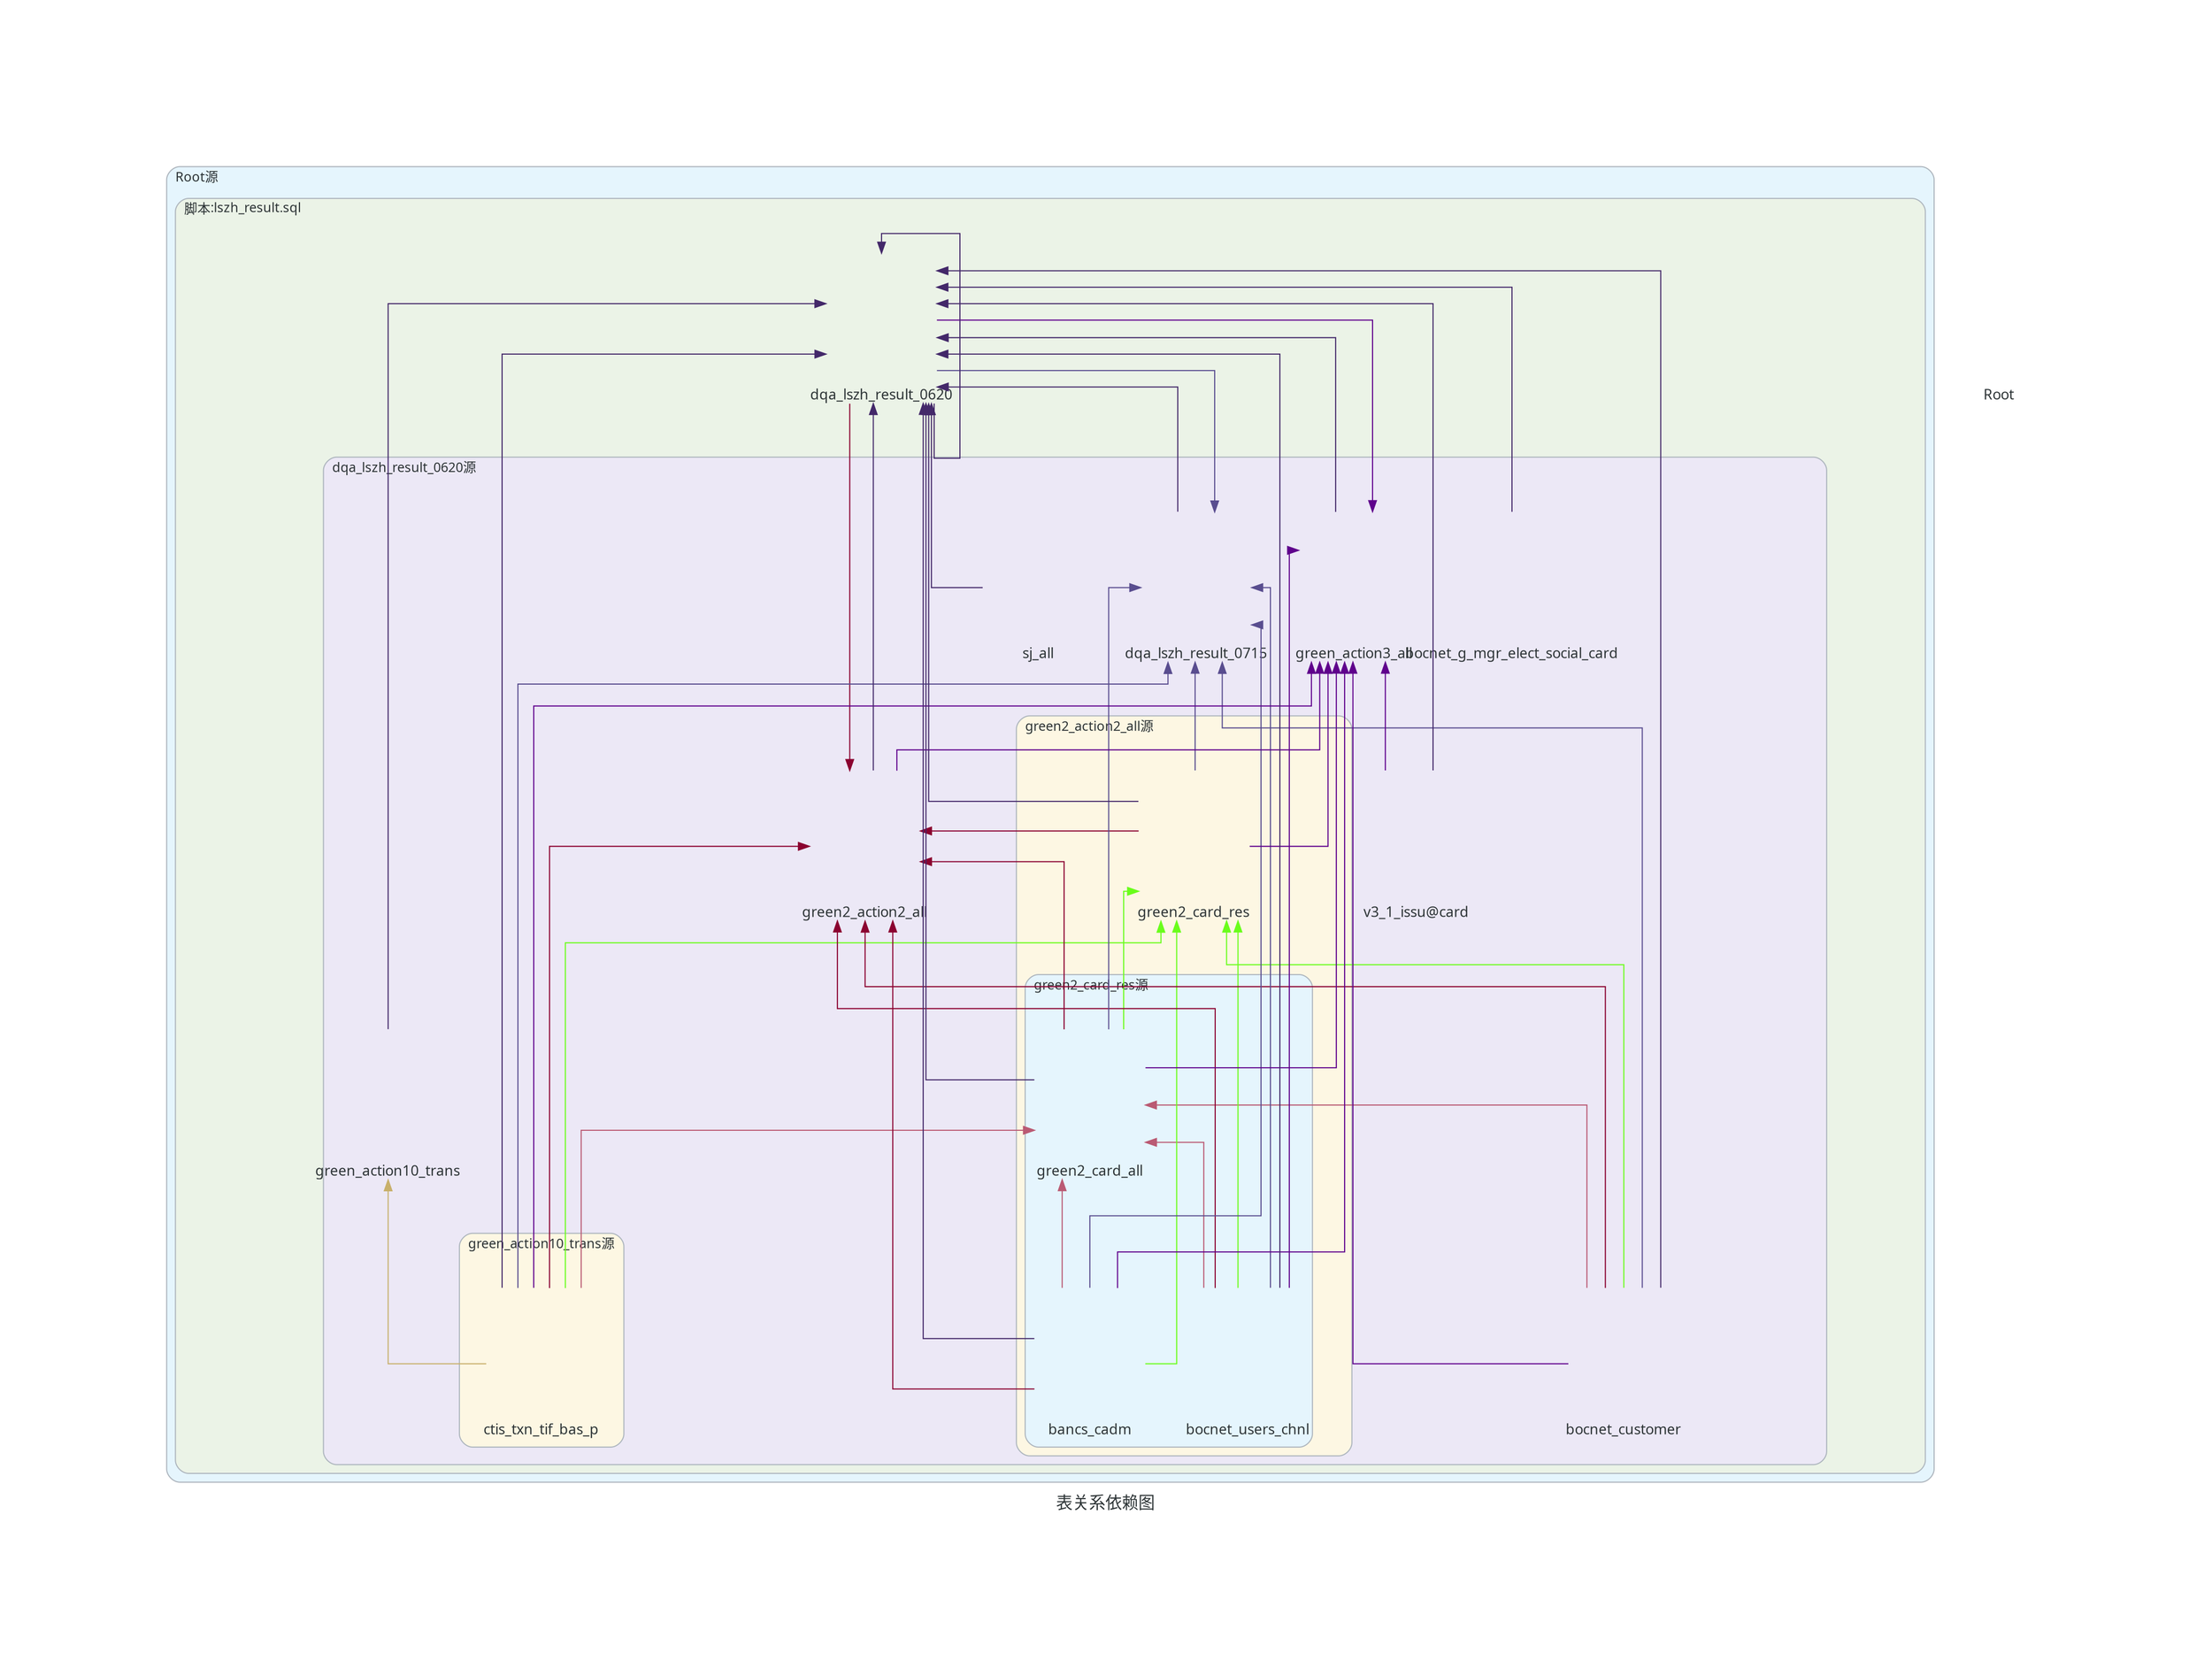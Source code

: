 digraph 表关系依赖图 {
	graph [bb="0,0,1727.5,1136",
		fontcolor="#2D3436",
		fontname="Sans-Serif",
		fontsize=15,
		label=表关系依赖图,
		lheight=0.24,
		lp="863.75,12.5",
		lwidth=1.26,
		nodesep=0.60,
		pad=2.0,
		rankdir=TB,
		ranksep=0.75,
		splines=ortho
	];
	node [fixedsize=true,
		fontcolor="#2D3436",
		fontname="Sans-Serif",
		fontsize=13,
		height=1.4,
		imagescale=true,
		label="\N",
		labelloc=b,
		shape=box,
		style=rounded,
		width=1.4
	];
	edge [color="#7B8894"];
	subgraph cluster_Root源 {
		graph [bb="109.5,33,1719.5,1128",
			bgcolor="#E5F5FD",
			fontname="Sans-Serif",
			fontsize=12,
			label=Root源,
			labeljust=l,
			lheight=0.18,
			lp="137.5,1117.5",
			lwidth=0.56,
			pencolor="#AEB6BE",
			rankdir=LR,
			shape=box,
			style=rounded
		];
		subgraph "cluster_脚本:lszh_result.sql" {
			graph [bb="117.5,41,1711.5,1099",
				bgcolor="#EBF3E7",
				fontname="Sans-Serif",
				fontsize=12,
				label="脚本:lszh_result.sql",
				labeljust=l,
				lheight=0.18,
				lp="179,1088.5",
				lwidth=1.49,
				pencolor="#AEB6BE",
				rankdir=LR,
				shape=box,
				style=rounded
			];
			subgraph cluster_dqa_lszh_result_0620源 {
				graph [bb="278.5,49,1621.5,884",
					bgcolor="#ECE8F6",
					fontname="Sans-Serif",
					fontsize=12,
					label=dqa_lszh_result_0620源,
					labeljust=l,
					lheight=0.18,
					lp="352.5,873.5",
					lwidth=1.83,
					pencolor="#AEB6BE",
					rankdir=LR,
					shape=box,
					style=rounded
				];
				subgraph cluster_green_action10_trans源 {
					graph [bb="447.5,65,597.5,239",
						bgcolor="#FDF7E3",
						fontname="Sans-Serif",
						fontsize=12,
						label=green_action10_trans源,
						labeljust=l,
						lheight=0.18,
						lp="522.5,228.5",
						lwidth=1.86,
						pencolor="#AEB6BE",
						rankdir=LR,
						shape=box,
						style=rounded
					];
					"4ec47d7356f34e8ab0c3c1805dfa0bda"	[height=1.9028,
						image="/home/sura/.local/lib/python3.10/site-packages/resources/programming/flowchart/database.png",
						label=ctis_txn_tif_bas_p,
						pos="522.5,141.5",
						shape=none,
						width=1.4028];
				}
				subgraph cluster_green2_action2_all源 {
					graph [bb="730.5,57,1036.5,669",
						bgcolor="#FDF7E3",
						fontname="Sans-Serif",
						fontsize=12,
						label=green2_action2_all源,
						labeljust=l,
						lheight=0.18,
						lp="797.5,658.5",
						lwidth=1.64,
						pencolor="#AEB6BE",
						rankdir=LR,
						shape=box,
						style=rounded
					];
					subgraph cluster_green2_card_res源 {
						graph [bb="738.5,65,1000.5,454",
							bgcolor="#E5F5FD",
							fontname="Sans-Serif",
							fontsize=12,
							label=green2_card_res源,
							labeljust=l,
							lheight=0.18,
							lp="799,443.5",
							lwidth=1.46,
							pencolor="#AEB6BE",
							rankdir=LR,
							shape=box,
							style=rounded
						];
						subgraph cluster_green2_card_all源 {
							graph [bgcolor="#EBF3E7",
								fontname="Sans-Serif",
								fontsize=12,
								label=green2_card_all源,
								labeljust=l,
								pencolor="#AEB6BE",
								rankdir=LR,
								shape=box,
								style=rounded
							];
						}
						"4d579fa1c75d4d0980ffe3493a7cabd0"	[height=1.9028,
							image="/home/sura/.local/lib/python3.10/site-packages/resources/programming/flowchart/database.png",
							label=bocnet_users_chnl,
							pos="797.5,141.5",
							shape=none,
							width=1.4028];
						"00715418df1e47309a62348bf23fbb83"	[height=1.9028,
							image="/home/sura/.local/lib/python3.10/site-packages/resources/programming/flowchart/database.png",
							label=bancs_cadm,
							pos="941.5,141.5",
							shape=none,
							width=1.4028];
						"392a32c35f564b1b902d14de268ed9ce"	[height=1.9028,
							image="/home/sura/.local/lib/python3.10/site-packages/resources/programming/flowchart/database.png",
							label=green2_card_all,
							pos="797.5,356.5",
							shape=none,
							width=1.4028];
						"392a32c35f564b1b902d14de268ed9ce" -> "4d579fa1c75d4d0980ffe3493a7cabd0"	[color="#BA5A73",
							dir=back,
							fontcolor="#2D3436",
							fontname="Sans-Serif",
							fontsize=13,
							label=" ",
							lp="799.5,254",
							pos="s,772.25,288.18 772.25,276.66 772.25,276.66 772.25,209.65 772.25,209.65"];
						"392a32c35f564b1b902d14de268ed9ce" -> "00715418df1e47309a62348bf23fbb83"	[color="#BA5A73",
							dir=back,
							fontcolor="#2D3436",
							fontname="Sans-Serif",
							fontsize=13,
							label=" ",
							lp="889.5,254",
							pos="s,847.74,305 859.25,305 859.25,305 909.8,305 909.8,305 909.8,305 909.8,254.69 909.8,209.89"];
					}
					e075fa9648e14124ab84925d7610116e	[height=1.9028,
						image="/home/sura/.local/lib/python3.10/site-packages/resources/programming/flowchart/database.png",
						label=green2_card_res,
						pos="934.5,571.5",
						shape=none,
						width=1.4028];
					e075fa9648e14124ab84925d7610116e -> "4d579fa1c75d4d0980ffe3493a7cabd0"	[color="#6AFD1B",
						dir=back,
						fontcolor="#2D3436",
						fontname="Sans-Serif",
						fontsize=13,
						label=" ",
						lp="936.5,356.5",
						pos="s,888.67,503.12 888.67,491.6 888.67,491.6 888.67,118 888.67,118 888.67,118 868.97,118 847.88,118"];
					e075fa9648e14124ab84925d7610116e -> "00715418df1e47309a62348bf23fbb83"	[color="#6AFD1B",
						dir=back,
						fontcolor="#2D3436",
						fontname="Sans-Serif",
						fontsize=13,
						label=" ",
						lp="1026.5,356.5",
						pos="s,947.4,503.37 947.4,491.85 947.4,491.85 947.4,209.67 947.4,209.67"];
					e075fa9648e14124ab84925d7610116e -> "392a32c35f564b1b902d14de268ed9ce"	[color="#6AFD1B",
						dir=back,
						fontcolor="#2D3436",
						fontname="Sans-Serif",
						fontsize=13,
						label=" ",
						lp="907.5,469",
						pos="s,886.33,503.14 886.33,491.63 886.33,491.63 886.33,390 886.33,390 886.33,390 867.94,390 847.89,390"];
				}
				subgraph cluster_dqa_lszh_result_0715源 {
					graph [bgcolor="#FDF7E3",
						fontname="Sans-Serif",
						fontsize=12,
						label=dqa_lszh_result_0715源,
						labeljust=l,
						pencolor="#AEB6BE",
						rankdir=LR,
						shape=box,
						style=rounded
					];
				}
				subgraph cluster_green_action3_all源 {
					graph [bgcolor="#FDF7E3",
						fontname="Sans-Serif",
						fontsize=12,
						label=green_action3_all源,
						labeljust=l,
						pencolor="#AEB6BE",
						rankdir=LR,
						shape=box,
						style=rounded
					];
				}
				cb65741cb3b24c7fa391b4ed060f8883	[height=1.9028,
					image="/home/sura/.local/lib/python3.10/site-packages/resources/programming/flowchart/database.png",
					label=green_action10_trans,
					pos="337.5,356.5",
					shape=none,
					width=1.4028];
				cb65741cb3b24c7fa391b4ed060f8883 -> "4ec47d7356f34e8ab0c3c1805dfa0bda"	[color="#C8B06B",
					dir=back,
					fontcolor="#2D3436",
					fontname="Sans-Serif",
					fontsize=13,
					label=" ",
					lp="381.5,254",
					pos="s,387.9,315 399.41,315 399.41,315 507,315 507,315 507,315 507,258.18 507,209.57"];
				"2ee5e9ff2a7d4335b6482727f80fa1db"	[height=1.9028,
					image="/home/sura/.local/lib/python3.10/site-packages/resources/programming/flowchart/database.png",
					label=bocnet_customer,
					pos="1322.5,141.5",
					shape=none,
					width=1.4028];
				"4967403c23c14bb68754f11c13985681"	[height=1.9028,
					image="/home/sura/.local/lib/python3.10/site-packages/resources/programming/flowchart/database.png",
					label="v3_1_issu@card",
					pos="491.5,571.5",
					shape=none,
					width=1.4028];
				"2297deadeceb4e408670afc6da85422e"	[height=1.9028,
					image="/home/sura/.local/lib/python3.10/site-packages/resources/programming/flowchart/database.png",
					label=green2_action2_all,
					pos="1121.5,571.5",
					shape=none,
					width=1.4028];
				"2297deadeceb4e408670afc6da85422e" -> "4ec47d7356f34e8ab0c3c1805dfa0bda"	[color="#8B0230",
					dir=back,
					fontcolor="#2D3436",
					fontname="Sans-Serif",
					fontsize=13,
					label=" ",
					lp="701.5,356.5",
					pos="s,1091.2,503.15 1091.2,491.64 1091.2,491.64 1091.2,451 1091.2,451 1091.2,451 564.14,451 564.14,451 564.14,451 564.14,300.95 564.14,\
209.8"];
				"2297deadeceb4e408670afc6da85422e" -> "2ee5e9ff2a7d4335b6482727f80fa1db"	[color="#8B0230",
					dir=back,
					fontcolor="#2D3436",
					fontname="Sans-Serif",
					fontsize=13,
					label=" ",
					lp="1386.5,356.5",
					pos="s,1171.9,571 1183.4,571 1183.4,571 1278,571 1278,571 1278,571 1278,330.66 1278,209.56"];
				"2297deadeceb4e408670afc6da85422e" -> e075fa9648e14124ab84925d7610116e	[color="#8B0230",
					dir=back,
					fontcolor="#2D3436",
					fontname="Sans-Serif",
					fontsize=13,
					label=" ",
					lp="101.5,33",
					pos="s,1071.4,548 1059.9,548 1059.9,548 984.75,548 984.75,548"];
				"2297deadeceb4e408670afc6da85422e" -> "4d579fa1c75d4d0980ffe3493a7cabd0"	[color="#8B0230",
					dir=back,
					fontcolor="#2D3436",
					fontname="Sans-Serif",
					fontsize=13,
					label=" ",
					lp="1206.5,356.5",
					pos="s,1131.6,503.2 1131.6,491.69 1131.6,491.69 1131.6,236 1131.6,236 1131.6,236 822.75,236 822.75,236 822.75,236 822.75,224.71 822.75,\
209.93"];
				"2297deadeceb4e408670afc6da85422e" -> "00715418df1e47309a62348bf23fbb83"	[color="#8B0230",
					dir=back,
					fontcolor="#2D3436",
					fontname="Sans-Serif",
					fontsize=13,
					label=" ",
					lp="1296.5,356.5",
					pos="s,1151.8,503.46 1151.8,491.95 1151.8,491.95 1151.8,107 1151.8,107 1151.8,107 1054.1,107 991.87,107"];
				"2297deadeceb4e408670afc6da85422e" -> "392a32c35f564b1b902d14de268ed9ce"	[color="#8B0230",
					dir=back,
					fontcolor="#2D3436",
					fontname="Sans-Serif",
					fontsize=13,
					label=" ",
					lp="1091.5,469",
					pos="s,1111.4,503.31 1111.4,491.8 1111.4,491.8 1111.4,339 1111.4,339 1111.4,339 936.67,339 847.93,339"];
				e075fa9648e14124ab84925d7610116e -> "4ec47d7356f34e8ab0c3c1805dfa0bda"	[color="#6AFD1B",
					dir=back,
					fontcolor="#2D3436",
					fontname="Sans-Serif",
					fontsize=13,
					label=" ",
					lp="611.5,356.5",
					pos="s,884.34,537 872.83,537 872.83,537 559.71,537 559.71,537 559.71,537 559.71,323.14 559.71,209.94"];
				e075fa9648e14124ab84925d7610116e -> "2ee5e9ff2a7d4335b6482727f80fa1db"	[color="#6AFD1B",
					dir=back,
					fontcolor="#2D3436",
					fontname="Sans-Serif",
					fontsize=13,
					label=" ",
					lp="1116.5,356.5",
					pos="s,966.2,503.17 966.2,491.65 966.2,491.65 966.2,407 966.2,407 966.2,407 1276,407 1276,407 1276,407 1276,288.54 1276,209.87"];
				"392a32c35f564b1b902d14de268ed9ce" -> "4ec47d7356f34e8ab0c3c1805dfa0bda"	[color="#BA5A73",
					dir=back,
					fontcolor="#2D3436",
					fontname="Sans-Serif",
					fontsize=13,
					label=" ",
					lp="703.5,254",
					pos="s,747.26,342 735.75,342 735.75,342 568.57,342 568.57,342 568.57,342 568.57,268.02 568.57,209.94"];
				"392a32c35f564b1b902d14de268ed9ce" -> "2ee5e9ff2a7d4335b6482727f80fa1db"	[color="#BA5A73",
					dir=back,
					fontcolor="#2D3436",
					fontname="Sans-Serif",
					fontsize=13,
					label=" ",
					lp="1136.5,254",
					pos="s,847.59,322 859.11,322 859.11,322 1274,322 1274,322 1274,322 1274,261.06 1274,210"];
				d34c9189d62b420c86664b5f0ade679b	[height=1.9028,
					image="/home/sura/.local/lib/python3.10/site-packages/resources/programming/flowchart/database.png",
					label=bocnet_g_mgr_elect_social_card,
					pos="1231.5,786.5",
					shape=none,
					width=1.4028];
				"4af88c0a1a5c40348604a4f462327751"	[height=1.9028,
					image="/home/sura/.local/lib/python3.10/site-packages/resources/programming/flowchart/database.png",
					label=dqa_lszh_result_0715,
					pos="943.5,786.5",
					shape=none,
					width=1.4028];
				"4af88c0a1a5c40348604a4f462327751" -> "4ec47d7356f34e8ab0c3c1805dfa0bda"	[color="#594D8F",
					dir=back,
					fontcolor="#2D3436",
					fontname="Sans-Serif",
					fontsize=13,
					label=" ",
					lp="424.5,469",
					pos="s,916,718.29 916,706.78 916,706.78 916,702 916,702 916,702 550.86,702 550.86,702 550.86,702 550.86,359.47 550.86,209.95"];
				"4af88c0a1a5c40348604a4f462327751" -> "2ee5e9ff2a7d4335b6482727f80fa1db"	[color="#594D8F",
					dir=back,
					fontcolor="#2D3436",
					fontname="Sans-Serif",
					fontsize=13,
					label=" ",
					lp="1455.5,469",
					pos="s,962,718.08 962,706.56 962,706.56 962,686 962,686 962,686 1280,686 1280,686 1280,686 1280,356.15 1280,209.91"];
				"4af88c0a1a5c40348604a4f462327751" -> e075fa9648e14124ab84925d7610116e	[color="#594D8F",
					dir=back,
					fontcolor="#2D3436",
					fontname="Sans-Serif",
					fontsize=13,
					label=" ",
					lp="935.5,684",
					pos="s,939,718.18 939,706.66 939,706.66 939,639.65 939,639.65"];
				"4af88c0a1a5c40348604a4f462327751" -> "4d579fa1c75d4d0980ffe3493a7cabd0"	[color="#594D8F",
					dir=back,
					fontcolor="#2D3436",
					fontname="Sans-Serif",
					fontsize=13,
					label=" ",
					lp="488.5,469",
					pos="s,893.33,786 881.81,786 881.81,786 867,786 867,786 867,786 867,164 867,164 867,164 858.6,164 847.64,164"];
				"4af88c0a1a5c40348604a4f462327751" -> "00715418df1e47309a62348bf23fbb83"	[color="#594D8F",
					dir=back,
					fontcolor="#2D3436",
					fontname="Sans-Serif",
					fontsize=13,
					label=" ",
					lp="1403.5,469",
					pos="s,989.67,718.08 989.67,706.57 989.67,706.57 989.67,209.7 989.67,209.7"];
				"4af88c0a1a5c40348604a4f462327751" -> "392a32c35f564b1b902d14de268ed9ce"	[color="#594D8F",
					dir=back,
					fontcolor="#2D3436",
					fontname="Sans-Serif",
					fontsize=13,
					label=" ",
					lp="675.5,571.5",
					pos="s,987.33,718.22 987.33,706.71 987.33,706.71 987.33,373 987.33,373 987.33,373 904.11,373 847.87,373"];
				"8d7559753b7847a4a4aa587d38b7837e"	[height=1.9028,
					image="/home/sura/.local/lib/python3.10/site-packages/resources/programming/flowchart/database.png",
					label=sj_all,
					pos="799.5,786.5",
					shape=none,
					width=1.4028];
				"1135a0dd93b243fb981a84ae5280b5ac"	[height=1.9028,
					image="/home/sura/.local/lib/python3.10/site-packages/resources/programming/flowchart/database.png",
					label=green_action3_all,
					pos="1087.5,786.5",
					shape=none,
					width=1.4028];
				"1135a0dd93b243fb981a84ae5280b5ac" -> "4ec47d7356f34e8ab0c3c1805dfa0bda"	[color="#5F018C",
					dir=back,
					fontcolor="#2D3436",
					fontname="Sans-Serif",
					fontsize=13,
					label=" ",
					lp="598.5,469",
					pos="s,1045.5,718.05 1045.5,706.54 1045.5,706.54 1045.5,655 1045.5,655 1045.5,655 555.29,655 555.29,655 555.29,655 555.29,349.76 555.29,\
209.95"];
				"1135a0dd93b243fb981a84ae5280b5ac" -> "2ee5e9ff2a7d4335b6482727f80fa1db"	[color="#5F018C",
					dir=back,
					fontcolor="#2D3436",
					fontname="Sans-Serif",
					fontsize=13,
					label=" ",
					lp="1611.5,469",
					pos="s,1066.8,718.13 1066.8,706.62 1066.8,706.62 1066.8,175 1066.8,175 1066.8,175 1197.8,175 1272.3,175"];
				"1135a0dd93b243fb981a84ae5280b5ac" -> "4967403c23c14bb68754f11c13985681"	[color="#5F018C",
					dir=back,
					fontcolor="#2D3436",
					fontname="Sans-Serif",
					fontsize=13,
					label=" ",
					lp="994.5,684",
					pos="s,1041.2,718.31 1041.2,706.8 1041.2,706.8 1041.2,671 1041.2,671 1041.2,671 491.5,671 491.5,671 491.5,671 491.5,657.15 491.5,639.79"];
				"1135a0dd93b243fb981a84ae5280b5ac" -> "2297deadeceb4e408670afc6da85422e"	[color="#5F018C",
					dir=back,
					fontcolor="#2D3436",
					fontname="Sans-Serif",
					fontsize=13,
					label=" ",
					lp="1120.5,684",
					pos="s,1104.5,718.18 1104.5,706.66 1104.5,706.66 1104.5,639.65 1104.5,639.65"];
				"1135a0dd93b243fb981a84ae5280b5ac" -> e075fa9648e14124ab84925d7610116e	[color="#5F018C",
					dir=back,
					fontcolor="#2D3436",
					fontname="Sans-Serif",
					fontsize=13,
					label=" ",
					lp="1065.5,684",
					pos="s,1049.8,718.09 1049.8,706.58 1049.8,706.58 1049.8,594 1049.8,594 1049.8,594 1015.8,594 984.72,594"];
				"1135a0dd93b243fb981a84ae5280b5ac" -> "4d579fa1c75d4d0980ffe3493a7cabd0"	[color="#5F018C",
					dir=back,
					fontcolor="#2D3436",
					fontname="Sans-Serif",
					fontsize=13,
					label=" ",
					lp="1507.5,469",
					pos="s,1058.2,718.2 1058.2,706.69 1058.2,706.69 1058.2,262 1058.2,262 1058.2,262 797.5,262 797.5,262 797.5,262 797.5,237.04 797.5,209.85"];
				"1135a0dd93b243fb981a84ae5280b5ac" -> "00715418df1e47309a62348bf23fbb83"	[color="#5F018C",
					dir=back,
					fontcolor="#2D3436",
					fontname="Sans-Serif",
					fontsize=13,
					label=" ",
					lp="1559.5,469",
					pos="s,1062.5,718.03 1062.5,706.52 1062.5,706.52 1062.5,141 1062.5,141 1062.5,141 1025,141 991.76,141"];
				"1135a0dd93b243fb981a84ae5280b5ac" -> "392a32c35f564b1b902d14de268ed9ce"	[color="#5F018C",
					dir=back,
					fontcolor="#2D3436",
					fontname="Sans-Serif",
					fontsize=13,
					label=" ",
					lp="838.5,571.5",
					pos="s,1054,718.29 1054,706.77 1054,706.77 1054,356 1054,356 1054,356 922.57,356 847.87,356"];
			}
			"8b5ff5bae8c04208af8b0bd846318195"	[height=1.9028,
				image="/home/sura/.local/lib/python3.10/site-packages/resources/programming/flowchart/database.png",
				label=dqa_lszh_result_0620,
				pos="725.5,1001.5",
				shape=none,
				width=1.4028];
			"8b5ff5bae8c04208af8b0bd846318195" -> "8b5ff5bae8c04208af8b0bd846318195"	[color="#432869",
				dir=back,
				fontcolor="#2D3436",
				fontname="Sans-Serif",
				fontsize=13,
				label=" ",
				lp="101.5,33",
				pos="s,725.5,1069.7 725.5,1081.2 725.5,1081.2 725.5,1088 725.5,1088 725.5,1088 813,1088 813,1088 813,1088 813,894 813,894 813,894 767,\
894 767,894 767,894 767,911.91 767,933.11"];
			"8b5ff5bae8c04208af8b0bd846318195" -> cb65741cb3b24c7fa391b4ed060f8883	[color="#432869",
				dir=back,
				fontcolor="#2D3436",
				fontname="Sans-Serif",
				fontsize=13,
				label=" ",
				lp="301.5,684",
				pos="s,695.57,933.04 695.57,921.52 695.57,921.52 695.57,397 695.57,397 695.57,397 486.21,397 387.67,397"];
			"8b5ff5bae8c04208af8b0bd846318195" -> "4ec47d7356f34e8ab0c3c1805dfa0bda"	[color="#432869",
				dir=back,
				fontcolor="#2D3436",
				fontname="Sans-Serif",
				fontsize=13,
				label=" ",
				lp="170.5,571.5",
				pos="s,675.14,1001 663.63,1001 663.63,1001 546.43,1001 546.43,1001 546.43,1001 546.43,412.95 546.43,209.66"];
			"8b5ff5bae8c04208af8b0bd846318195" -> "2ee5e9ff2a7d4335b6482727f80fa1db"	[color="#432869",
				dir=back,
				fontcolor="#2D3436",
				fontname="Sans-Serif",
				fontsize=13,
				label=" ",
				lp="260.5,571.5",
				pos="s,775.79,1054 787.3,1054 787.3,1054 1327.5,1054 1327.5,1054 1327.5,1054 1327.5,421.56 1327.5,209.71"];
			"8b5ff5bae8c04208af8b0bd846318195" -> "4967403c23c14bb68754f11c13985681"	[color="#432869",
				dir=back,
				fontcolor="#2D3436",
				fontname="Sans-Serif",
				fontsize=13,
				label=" ",
				lp="433.5,786.5",
				pos="s,685.29,933.34 685.29,921.83 685.29,921.83 685.29,605 685.29,605 685.29,605 599.33,605 541.91,605"];
			"8b5ff5bae8c04208af8b0bd846318195" -> "2297deadeceb4e408670afc6da85422e"	[color="#432869",
				dir=back,
				fontcolor="#2D3436",
				fontname="Sans-Serif",
				fontsize=13,
				label=" ",
				lp="703.5,786.5",
				pos="s,775.84,1024 787.36,1024 787.36,1024 1160.7,1024 1160.7,1024 1160.7,1024 1160.7,766.14 1160.7,639.73"];
			"8b5ff5bae8c04208af8b0bd846318195" -> e075fa9648e14124ab84925d7610116e	[color="#432869",
				dir=back,
				fontcolor="#2D3436",
				fontname="Sans-Serif",
				fontsize=13,
				label=" ",
				lp="523.5,786.5",
				pos="s,736.71,933.29 736.71,921.77 736.71,921.77 736.71,571 736.71,571 736.71,571 825.48,571 884.08,571"];
			"8b5ff5bae8c04208af8b0bd846318195" -> "4d579fa1c75d4d0980ffe3493a7cabd0"	[color="#432869",
				dir=back,
				fontcolor="#2D3436",
				fontname="Sans-Serif",
				fontsize=13,
				label=" ",
				lp="1611.5,571.5",
				pos="s,705.86,933.26 705.86,921.75 705.86,921.75 705.86,141 705.86,141 705.86,141 725.83,141 747.12,141"];
			"8b5ff5bae8c04208af8b0bd846318195" -> "00715418df1e47309a62348bf23fbb83"	[color="#432869",
				dir=back,
				fontcolor="#2D3436",
				fontname="Sans-Serif",
				fontsize=13,
				label=" ",
				lp="1701.5,571.5",
				pos="s,726.43,933.2 726.43,921.69 726.43,921.69 726.43,477 726.43,477 726.43,477 928.6,477 928.6,477 928.6,477 928.6,307.89 928.6,209.8"];
			"8b5ff5bae8c04208af8b0bd846318195" -> "392a32c35f564b1b902d14de268ed9ce"	[color="#432869",
				dir=back,
				fontcolor="#2D3436",
				fontname="Sans-Serif",
				fontsize=13,
				label=" ",
				lp="353.5,684",
				pos="s,716.14,933.02 716.14,921.5 716.14,921.5 716.14,370 716.14,370 716.14,370 730.62,370 747.36,370"];
			"8b5ff5bae8c04208af8b0bd846318195" -> d34c9189d62b420c86664b5f0ade679b	[color="#432869",
				dir=back,
				fontcolor="#2D3436",
				fontname="Sans-Serif",
				fontsize=13,
				label=" ",
				lp="1179.5,899",
				pos="s,775.87,1039 787.38,1039 787.38,1039 1231.5,1039 1231.5,1039 1231.5,1039 1231.5,929.61 1231.5,854.83"];
			"8b5ff5bae8c04208af8b0bd846318195" -> "4af88c0a1a5c40348604a4f462327751"	[color="#432869",
				dir=back,
				fontcolor="#2D3436",
				fontname="Sans-Serif",
				fontsize=13,
				label=" ",
				lp="928.5,899",
				pos="s,775.88,963 787.39,963 787.39,963 960.33,963 960.33,963 960.33,963 960.33,904.61 960.33,854.99"];
			"8b5ff5bae8c04208af8b0bd846318195" -> "8d7559753b7847a4a4aa587d38b7837e"	[color="#432869",
				dir=back,
				fontcolor="#2D3436",
				fontname="Sans-Serif",
				fontsize=13,
				label=" ",
				lp="776.5,899",
				pos="s,758,933.18 758,921.66 758,921.66 758,854.65 758,854.65"];
			"8b5ff5bae8c04208af8b0bd846318195" -> "1135a0dd93b243fb981a84ae5280b5ac"	[color="#432869",
				dir=back,
				fontcolor="#2D3436",
				fontname="Sans-Serif",
				fontsize=13,
				label=" ",
				lp="1008.5,899",
				pos="s,775.81,993 787.32,993 787.32,993 1104.3,993 1104.3,993 1104.3,993 1104.3,915.08 1104.3,854.97"];
			"2297deadeceb4e408670afc6da85422e" -> "8b5ff5bae8c04208af8b0bd846318195"	[color="#8B0230",
				dir=back,
				fontcolor="#2D3436",
				fontname="Sans-Serif",
				fontsize=13,
				label=" ",
				lp="613.5,786.5",
				pos="s,1149.3,639.86 1149.3,651.37 1149.3,651.37 1149.3,1009 1149.3,1009 1149.3,1009 888.05,1009 775.78,1009"];
			"4af88c0a1a5c40348604a4f462327751" -> "8b5ff5bae8c04208af8b0bd846318195"	[color="#594D8F",
				dir=back,
				fontcolor="#2D3436",
				fontname="Sans-Serif",
				fontsize=13,
				label=" ",
				lp="860.5,899",
				pos="s,926.67,854.99 926.67,866.5 926.67,866.5 926.67,948 926.67,948 926.67,948 835.33,948 775.74,948"];
			"1135a0dd93b243fb981a84ae5280b5ac" -> "8b5ff5bae8c04208af8b0bd846318195"	[color="#5F018C",
				dir=back,
				fontcolor="#2D3436",
				fontname="Sans-Serif",
				fontsize=13,
				label=" ",
				lp="1074.5,899",
				pos="s,1070.7,854.82 1070.7,866.34 1070.7,866.34 1070.7,978 1070.7,978 1070.7,978 871.42,978 775.69,978"];
		}
	}
	"8f9ada79c7d0445d8a2eb934d4c97c3d"	[height=1.9028,
		image="/home/sura/.local/lib/python3.10/site-packages/resources/programming/flowchart/database.png",
		label=Root,
		pos="50.5,1001.5",
		shape=none,
		width=1.4028];
}
